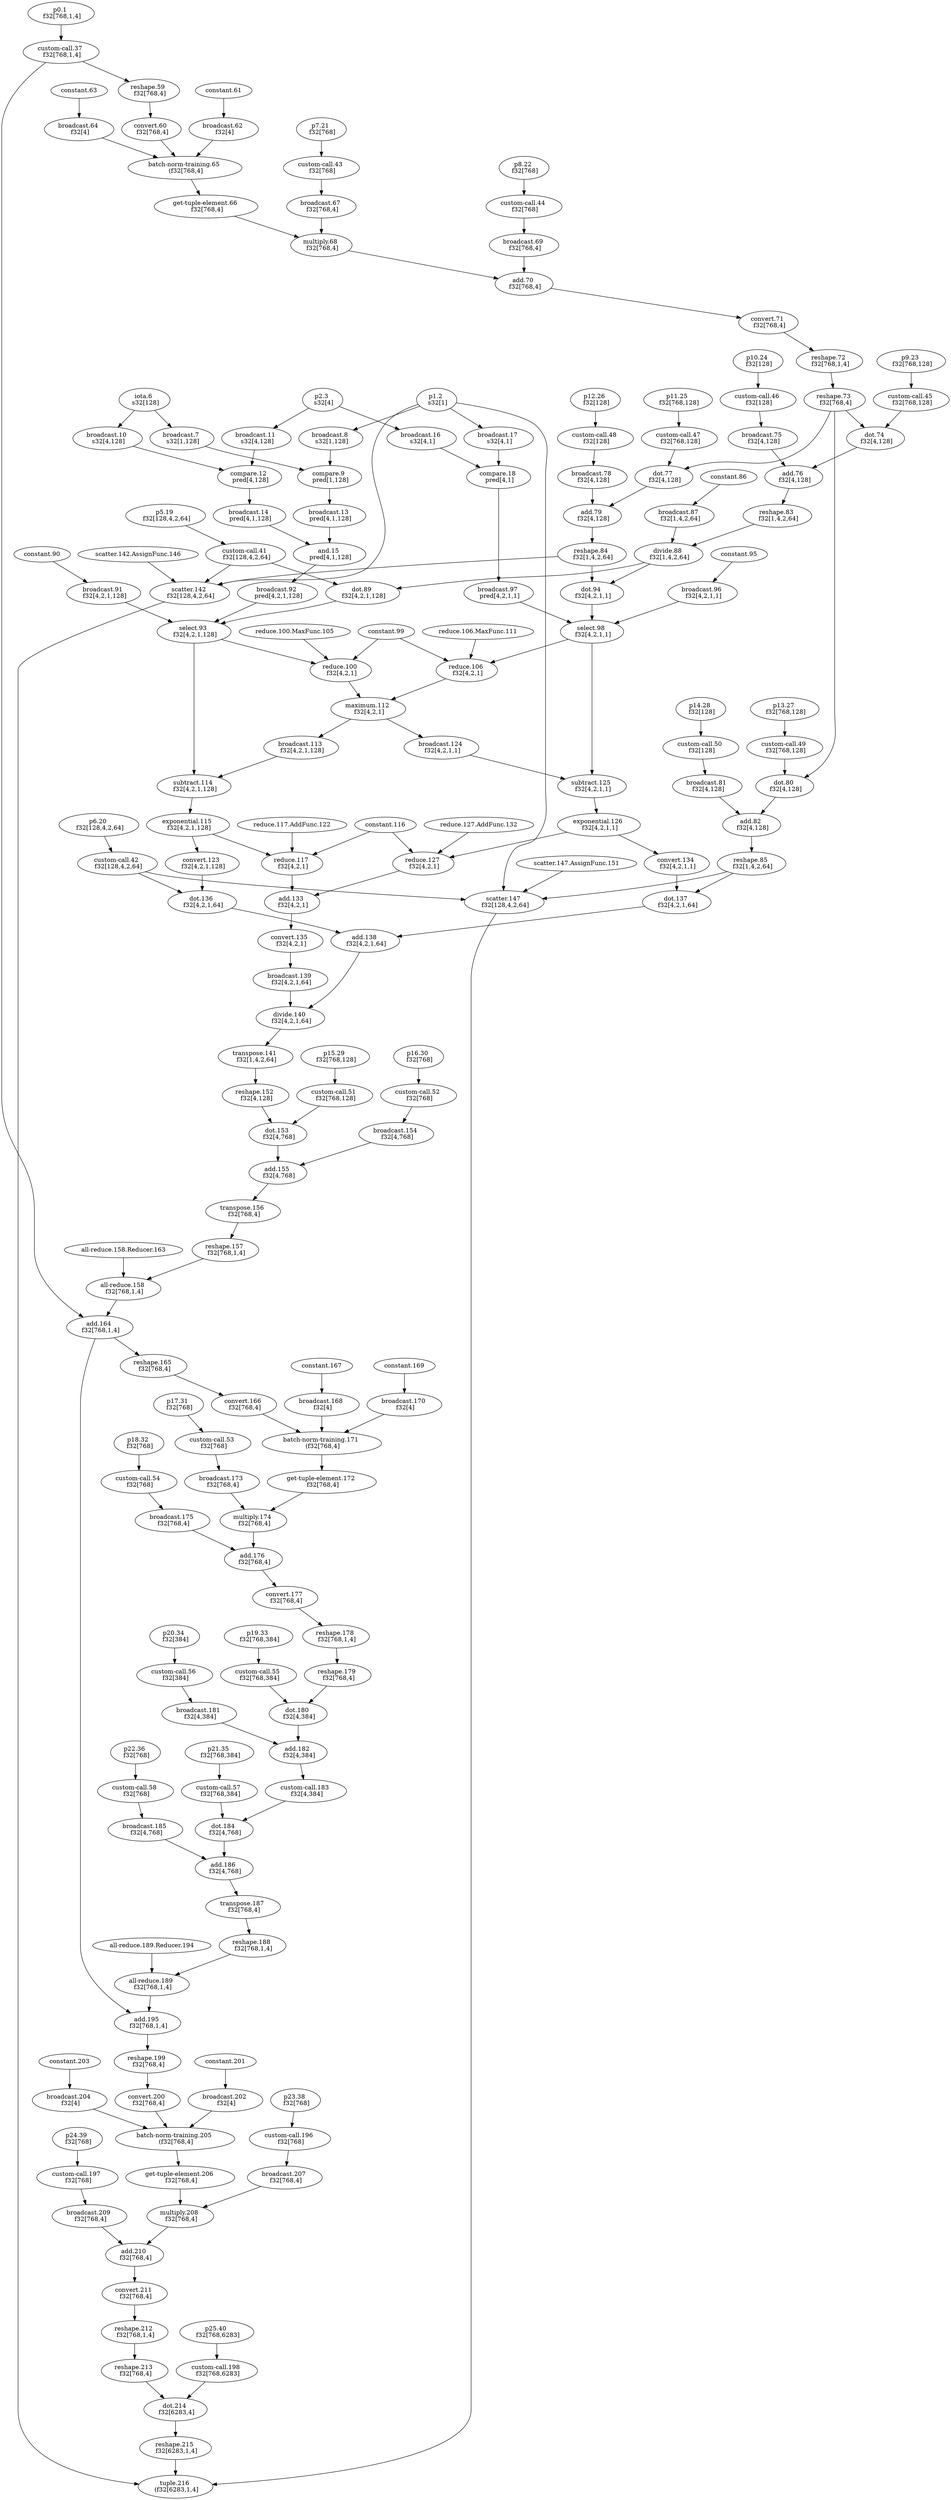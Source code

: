 digraph HloModule {
	"p25.40" [label="p25.40 \n f32[768,6283]"];
	"custom-call.198" [label="custom-call.198 \n f32[768,6283]"];
	"iota.6" [label="iota.6 \n s32[128]"];
	"broadcast.7" [label="broadcast.7 \n s32[1,128]"];
	"p1.2" [label="p1.2 \n s32[1]"];
	"broadcast.8" [label="broadcast.8 \n s32[1,128]"];
	"compare.9" [label="compare.9 \n pred[1,128]"];
	"broadcast.13" [label="broadcast.13 \n pred[4,1,128]"];
	"broadcast.10" [label="broadcast.10 \n s32[4,128]"];
	"p2.3" [label="p2.3 \n s32[4]"];
	"broadcast.11" [label="broadcast.11 \n s32[4,128]"];
	"compare.12" [label="compare.12 \n pred[4,128]"];
	"broadcast.14" [label="broadcast.14 \n pred[4,1,128]"];
	"and.15" [label="and.15 \n pred[4,1,128]"];
	"broadcast.92" [label="broadcast.92 \n pred[4,2,1,128]"];
	"p0.1" [label="p0.1 \n f32[768,1,4]"];
	"custom-call.37" [label="custom-call.37 \n f32[768,1,4]"];
	"reshape.59" [label="reshape.59 \n f32[768,4]"];
	"convert.60" [label="convert.60 \n f32[768,4]"];
	"broadcast.62" [label="broadcast.62 \n f32[4]"];
	"broadcast.64" [label="broadcast.64 \n f32[4]"];
	"batch-norm-training.65" [label="batch-norm-training.65 \n (f32[768,4]"];
	"get-tuple-element.66" [label="get-tuple-element.66 \n f32[768,4]"];
	"p7.21" [label="p7.21 \n f32[768]"];
	"custom-call.43" [label="custom-call.43 \n f32[768]"];
	"broadcast.67" [label="broadcast.67 \n f32[768,4]"];
	"multiply.68" [label="multiply.68 \n f32[768,4]"];
	"p8.22" [label="p8.22 \n f32[768]"];
	"custom-call.44" [label="custom-call.44 \n f32[768]"];
	"broadcast.69" [label="broadcast.69 \n f32[768,4]"];
	"add.70" [label="add.70 \n f32[768,4]"];
	"convert.71" [label="convert.71 \n f32[768,4]"];
	"reshape.72" [label="reshape.72 \n f32[768,1,4]"];
	"reshape.73" [label="reshape.73 \n f32[768,4]"];
	"p9.23" [label="p9.23 \n f32[768,128]"];
	"custom-call.45" [label="custom-call.45 \n f32[768,128]"];
	"dot.74" [label="dot.74 \n f32[4,128]"];
	"p10.24" [label="p10.24 \n f32[128]"];
	"custom-call.46" [label="custom-call.46 \n f32[128]"];
	"broadcast.75" [label="broadcast.75 \n f32[4,128]"];
	"add.76" [label="add.76 \n f32[4,128]"];
	"reshape.83" [label="reshape.83 \n f32[1,4,2,64]"];
	"broadcast.87" [label="broadcast.87 \n f32[1,4,2,64]"];
	"divide.88" [label="divide.88 \n f32[1,4,2,64]"];
	"p5.19" [label="p5.19 \n f32[128,4,2,64]"];
	"custom-call.41" [label="custom-call.41 \n f32[128,4,2,64]"];
	"dot.89" [label="dot.89 \n f32[4,2,1,128]"];
	"broadcast.91" [label="broadcast.91 \n f32[4,2,1,128]"];
	"select.93" [label="select.93 \n f32[4,2,1,128]"];
	"reduce.100" [label="reduce.100 \n f32[4,2,1]"];
	"broadcast.17" [label="broadcast.17 \n s32[4,1]"];
	"broadcast.16" [label="broadcast.16 \n s32[4,1]"];
	"compare.18" [label="compare.18 \n pred[4,1]"];
	"broadcast.97" [label="broadcast.97 \n pred[4,2,1,1]"];
	"p11.25" [label="p11.25 \n f32[768,128]"];
	"custom-call.47" [label="custom-call.47 \n f32[768,128]"];
	"dot.77" [label="dot.77 \n f32[4,128]"];
	"p12.26" [label="p12.26 \n f32[128]"];
	"custom-call.48" [label="custom-call.48 \n f32[128]"];
	"broadcast.78" [label="broadcast.78 \n f32[4,128]"];
	"add.79" [label="add.79 \n f32[4,128]"];
	"reshape.84" [label="reshape.84 \n f32[1,4,2,64]"];
	"dot.94" [label="dot.94 \n f32[4,2,1,1]"];
	"broadcast.96" [label="broadcast.96 \n f32[4,2,1,1]"];
	"select.98" [label="select.98 \n f32[4,2,1,1]"];
	"reduce.106" [label="reduce.106 \n f32[4,2,1]"];
	"maximum.112" [label="maximum.112 \n f32[4,2,1]"];
	"broadcast.113" [label="broadcast.113 \n f32[4,2,1,128]"];
	"subtract.114" [label="subtract.114 \n f32[4,2,1,128]"];
	"exponential.115" [label="exponential.115 \n f32[4,2,1,128]"];
	"convert.123" [label="convert.123 \n f32[4,2,1,128]"];
	"p6.20" [label="p6.20 \n f32[128,4,2,64]"];
	"custom-call.42" [label="custom-call.42 \n f32[128,4,2,64]"];
	"dot.136" [label="dot.136 \n f32[4,2,1,64]"];
	"broadcast.124" [label="broadcast.124 \n f32[4,2,1,1]"];
	"subtract.125" [label="subtract.125 \n f32[4,2,1,1]"];
	"exponential.126" [label="exponential.126 \n f32[4,2,1,1]"];
	"convert.134" [label="convert.134 \n f32[4,2,1,1]"];
	"p13.27" [label="p13.27 \n f32[768,128]"];
	"custom-call.49" [label="custom-call.49 \n f32[768,128]"];
	"dot.80" [label="dot.80 \n f32[4,128]"];
	"p14.28" [label="p14.28 \n f32[128]"];
	"custom-call.50" [label="custom-call.50 \n f32[128]"];
	"broadcast.81" [label="broadcast.81 \n f32[4,128]"];
	"add.82" [label="add.82 \n f32[4,128]"];
	"reshape.85" [label="reshape.85 \n f32[1,4,2,64]"];
	"dot.137" [label="dot.137 \n f32[4,2,1,64]"];
	"add.138" [label="add.138 \n f32[4,2,1,64]"];
	"reduce.117" [label="reduce.117 \n f32[4,2,1]"];
	"reduce.127" [label="reduce.127 \n f32[4,2,1]"];
	"add.133" [label="add.133 \n f32[4,2,1]"];
	"convert.135" [label="convert.135 \n f32[4,2,1]"];
	"broadcast.139" [label="broadcast.139 \n f32[4,2,1,64]"];
	"divide.140" [label="divide.140 \n f32[4,2,1,64]"];
	"transpose.141" [label="transpose.141 \n f32[1,4,2,64]"];
	"reshape.152" [label="reshape.152 \n f32[4,128]"];
	"p15.29" [label="p15.29 \n f32[768,128]"];
	"custom-call.51" [label="custom-call.51 \n f32[768,128]"];
	"dot.153" [label="dot.153 \n f32[4,768]"];
	"p16.30" [label="p16.30 \n f32[768]"];
	"custom-call.52" [label="custom-call.52 \n f32[768]"];
	"broadcast.154" [label="broadcast.154 \n f32[4,768]"];
	"add.155" [label="add.155 \n f32[4,768]"];
	"transpose.156" [label="transpose.156 \n f32[768,4]"];
	"reshape.157" [label="reshape.157 \n f32[768,1,4]"];
	"all-reduce.158" [label="all-reduce.158 \n f32[768,1,4]"];
	"add.164" [label="add.164 \n f32[768,1,4]"];
	"reshape.165" [label="reshape.165 \n f32[768,4]"];
	"convert.166" [label="convert.166 \n f32[768,4]"];
	"broadcast.168" [label="broadcast.168 \n f32[4]"];
	"broadcast.170" [label="broadcast.170 \n f32[4]"];
	"batch-norm-training.171" [label="batch-norm-training.171 \n (f32[768,4]"];
	"get-tuple-element.172" [label="get-tuple-element.172 \n f32[768,4]"];
	"p17.31" [label="p17.31 \n f32[768]"];
	"custom-call.53" [label="custom-call.53 \n f32[768]"];
	"broadcast.173" [label="broadcast.173 \n f32[768,4]"];
	"multiply.174" [label="multiply.174 \n f32[768,4]"];
	"p18.32" [label="p18.32 \n f32[768]"];
	"custom-call.54" [label="custom-call.54 \n f32[768]"];
	"broadcast.175" [label="broadcast.175 \n f32[768,4]"];
	"add.176" [label="add.176 \n f32[768,4]"];
	"convert.177" [label="convert.177 \n f32[768,4]"];
	"reshape.178" [label="reshape.178 \n f32[768,1,4]"];
	"reshape.179" [label="reshape.179 \n f32[768,4]"];
	"p19.33" [label="p19.33 \n f32[768,384]"];
	"custom-call.55" [label="custom-call.55 \n f32[768,384]"];
	"dot.180" [label="dot.180 \n f32[4,384]"];
	"p20.34" [label="p20.34 \n f32[384]"];
	"custom-call.56" [label="custom-call.56 \n f32[384]"];
	"broadcast.181" [label="broadcast.181 \n f32[4,384]"];
	"add.182" [label="add.182 \n f32[4,384]"];
	"custom-call.183" [label="custom-call.183 \n f32[4,384]"];
	"p21.35" [label="p21.35 \n f32[768,384]"];
	"custom-call.57" [label="custom-call.57 \n f32[768,384]"];
	"dot.184" [label="dot.184 \n f32[4,768]"];
	"p22.36" [label="p22.36 \n f32[768]"];
	"custom-call.58" [label="custom-call.58 \n f32[768]"];
	"broadcast.185" [label="broadcast.185 \n f32[4,768]"];
	"add.186" [label="add.186 \n f32[4,768]"];
	"transpose.187" [label="transpose.187 \n f32[768,4]"];
	"reshape.188" [label="reshape.188 \n f32[768,1,4]"];
	"all-reduce.189" [label="all-reduce.189 \n f32[768,1,4]"];
	"add.195" [label="add.195 \n f32[768,1,4]"];
	"reshape.199" [label="reshape.199 \n f32[768,4]"];
	"convert.200" [label="convert.200 \n f32[768,4]"];
	"broadcast.202" [label="broadcast.202 \n f32[4]"];
	"broadcast.204" [label="broadcast.204 \n f32[4]"];
	"batch-norm-training.205" [label="batch-norm-training.205 \n (f32[768,4]"];
	"get-tuple-element.206" [label="get-tuple-element.206 \n f32[768,4]"];
	"p23.38" [label="p23.38 \n f32[768]"];
	"custom-call.196" [label="custom-call.196 \n f32[768]"];
	"broadcast.207" [label="broadcast.207 \n f32[768,4]"];
	"multiply.208" [label="multiply.208 \n f32[768,4]"];
	"p24.39" [label="p24.39 \n f32[768]"];
	"custom-call.197" [label="custom-call.197 \n f32[768]"];
	"broadcast.209" [label="broadcast.209 \n f32[768,4]"];
	"add.210" [label="add.210 \n f32[768,4]"];
	"convert.211" [label="convert.211 \n f32[768,4]"];
	"reshape.212" [label="reshape.212 \n f32[768,1,4]"];
	"reshape.213" [label="reshape.213 \n f32[768,4]"];
	"dot.214" [label="dot.214 \n f32[6283,4]"];
	"reshape.215" [label="reshape.215 \n f32[6283,1,4]"];
	"scatter.142" [label="scatter.142 \n f32[128,4,2,64]"];
	"scatter.147" [label="scatter.147 \n f32[128,4,2,64]"];
	"tuple.216" [label="tuple.216 \n (f32[6283,1,4]"]; 
 	"p25.40" -> "custom-call.198";
	"iota.6" -> "broadcast.7";
	"p1.2" -> "broadcast.8";
	"broadcast.7" -> "compare.9";
	"broadcast.8" -> "compare.9";
	"compare.9" -> "broadcast.13";
	"iota.6" -> "broadcast.10";
	"p2.3" -> "broadcast.11";
	"broadcast.10" -> "compare.12";
	"broadcast.11" -> "compare.12";
	"compare.12" -> "broadcast.14";
	"broadcast.13" -> "and.15";
	"broadcast.14" -> "and.15";
	"and.15" -> "broadcast.92";
	"p0.1" -> "custom-call.37";
	"custom-call.37" -> "reshape.59";
	"reshape.59" -> "convert.60";
	"constant.61" -> "broadcast.62";
	"constant.63" -> "broadcast.64";
	"convert.60" -> "batch-norm-training.65";
	"broadcast.62" -> "batch-norm-training.65";
	"broadcast.64" -> "batch-norm-training.65";
	"batch-norm-training.65" -> "get-tuple-element.66";
	"p7.21" -> "custom-call.43";
	"custom-call.43" -> "broadcast.67";
	"get-tuple-element.66" -> "multiply.68";
	"broadcast.67" -> "multiply.68";
	"p8.22" -> "custom-call.44";
	"custom-call.44" -> "broadcast.69";
	"multiply.68" -> "add.70";
	"broadcast.69" -> "add.70";
	"add.70" -> "convert.71";
	"convert.71" -> "reshape.72";
	"reshape.72" -> "reshape.73";
	"p9.23" -> "custom-call.45";
	"reshape.73" -> "dot.74";
	"custom-call.45" -> "dot.74";
	"p10.24" -> "custom-call.46";
	"custom-call.46" -> "broadcast.75";
	"dot.74" -> "add.76";
	"broadcast.75" -> "add.76";
	"add.76" -> "reshape.83";
	"constant.86" -> "broadcast.87";
	"reshape.83" -> "divide.88";
	"broadcast.87" -> "divide.88";
	"p5.19" -> "custom-call.41";
	"divide.88" -> "dot.89";
	"custom-call.41" -> "dot.89";
	"constant.90" -> "broadcast.91";
	"broadcast.92" -> "select.93";
	"dot.89" -> "select.93";
	"broadcast.91" -> "select.93";
	"select.93" -> "reduce.100";
	"constant.99" -> "reduce.100";
	"reduce.100.MaxFunc.105" -> "reduce.100";
	"p1.2" -> "broadcast.17";
	"p2.3" -> "broadcast.16";
	"broadcast.17" -> "compare.18";
	"broadcast.16" -> "compare.18";
	"compare.18" -> "broadcast.97";
	"p11.25" -> "custom-call.47";
	"reshape.73" -> "dot.77";
	"custom-call.47" -> "dot.77";
	"p12.26" -> "custom-call.48";
	"custom-call.48" -> "broadcast.78";
	"dot.77" -> "add.79";
	"broadcast.78" -> "add.79";
	"add.79" -> "reshape.84";
	"divide.88" -> "dot.94";
	"reshape.84" -> "dot.94";
	"constant.95" -> "broadcast.96";
	"broadcast.97" -> "select.98";
	"dot.94" -> "select.98";
	"broadcast.96" -> "select.98";
	"select.98" -> "reduce.106";
	"constant.99" -> "reduce.106";
	"reduce.106.MaxFunc.111" -> "reduce.106";
	"reduce.100" -> "maximum.112";
	"reduce.106" -> "maximum.112";
	"maximum.112" -> "broadcast.113";
	"select.93" -> "subtract.114";
	"broadcast.113" -> "subtract.114";
	"subtract.114" -> "exponential.115";
	"exponential.115" -> "convert.123";
	"p6.20" -> "custom-call.42";
	"convert.123" -> "dot.136";
	"custom-call.42" -> "dot.136";
	"maximum.112" -> "broadcast.124";
	"select.98" -> "subtract.125";
	"broadcast.124" -> "subtract.125";
	"subtract.125" -> "exponential.126";
	"exponential.126" -> "convert.134";
	"p13.27" -> "custom-call.49";
	"reshape.73" -> "dot.80";
	"custom-call.49" -> "dot.80";
	"p14.28" -> "custom-call.50";
	"custom-call.50" -> "broadcast.81";
	"dot.80" -> "add.82";
	"broadcast.81" -> "add.82";
	"add.82" -> "reshape.85";
	"convert.134" -> "dot.137";
	"reshape.85" -> "dot.137";
	"dot.136" -> "add.138";
	"dot.137" -> "add.138";
	"exponential.115" -> "reduce.117";
	"constant.116" -> "reduce.117";
	"reduce.117.AddFunc.122" -> "reduce.117";
	"exponential.126" -> "reduce.127";
	"constant.116" -> "reduce.127";
	"reduce.127.AddFunc.132" -> "reduce.127";
	"reduce.117" -> "add.133";
	"reduce.127" -> "add.133";
	"add.133" -> "convert.135";
	"convert.135" -> "broadcast.139";
	"add.138" -> "divide.140";
	"broadcast.139" -> "divide.140";
	"divide.140" -> "transpose.141";
	"transpose.141" -> "reshape.152";
	"p15.29" -> "custom-call.51";
	"reshape.152" -> "dot.153";
	"custom-call.51" -> "dot.153";
	"p16.30" -> "custom-call.52";
	"custom-call.52" -> "broadcast.154";
	"dot.153" -> "add.155";
	"broadcast.154" -> "add.155";
	"add.155" -> "transpose.156";
	"transpose.156" -> "reshape.157";
	"reshape.157" -> "all-reduce.158";
	"all-reduce.158.Reducer.163" -> "all-reduce.158";
	"all-reduce.158" -> "add.164";
	"custom-call.37" -> "add.164";
	"add.164" -> "reshape.165";
	"reshape.165" -> "convert.166";
	"constant.167" -> "broadcast.168";
	"constant.169" -> "broadcast.170";
	"convert.166" -> "batch-norm-training.171";
	"broadcast.168" -> "batch-norm-training.171";
	"broadcast.170" -> "batch-norm-training.171";
	"batch-norm-training.171" -> "get-tuple-element.172";
	"p17.31" -> "custom-call.53";
	"custom-call.53" -> "broadcast.173";
	"get-tuple-element.172" -> "multiply.174";
	"broadcast.173" -> "multiply.174";
	"p18.32" -> "custom-call.54";
	"custom-call.54" -> "broadcast.175";
	"multiply.174" -> "add.176";
	"broadcast.175" -> "add.176";
	"add.176" -> "convert.177";
	"convert.177" -> "reshape.178";
	"reshape.178" -> "reshape.179";
	"p19.33" -> "custom-call.55";
	"reshape.179" -> "dot.180";
	"custom-call.55" -> "dot.180";
	"p20.34" -> "custom-call.56";
	"custom-call.56" -> "broadcast.181";
	"dot.180" -> "add.182";
	"broadcast.181" -> "add.182";
	"add.182" -> "custom-call.183";
	"p21.35" -> "custom-call.57";
	"custom-call.183" -> "dot.184";
	"custom-call.57" -> "dot.184";
	"p22.36" -> "custom-call.58";
	"custom-call.58" -> "broadcast.185";
	"dot.184" -> "add.186";
	"broadcast.185" -> "add.186";
	"add.186" -> "transpose.187";
	"transpose.187" -> "reshape.188";
	"reshape.188" -> "all-reduce.189";
	"all-reduce.189.Reducer.194" -> "all-reduce.189";
	"all-reduce.189" -> "add.195";
	"add.164" -> "add.195";
	"add.195" -> "reshape.199";
	"reshape.199" -> "convert.200";
	"constant.201" -> "broadcast.202";
	"constant.203" -> "broadcast.204";
	"convert.200" -> "batch-norm-training.205";
	"broadcast.202" -> "batch-norm-training.205";
	"broadcast.204" -> "batch-norm-training.205";
	"batch-norm-training.205" -> "get-tuple-element.206";
	"p23.38" -> "custom-call.196";
	"custom-call.196" -> "broadcast.207";
	"get-tuple-element.206" -> "multiply.208";
	"broadcast.207" -> "multiply.208";
	"p24.39" -> "custom-call.197";
	"custom-call.197" -> "broadcast.209";
	"multiply.208" -> "add.210";
	"broadcast.209" -> "add.210";
	"add.210" -> "convert.211";
	"convert.211" -> "reshape.212";
	"reshape.212" -> "reshape.213";
	"custom-call.198" -> "dot.214";
	"reshape.213" -> "dot.214";
	"dot.214" -> "reshape.215";
	"custom-call.41" -> "scatter.142";
	"p1.2" -> "scatter.142";
	"reshape.84" -> "scatter.142";
	"scatter.142.AssignFunc.146" -> "scatter.142";
	"custom-call.42" -> "scatter.147";
	"p1.2" -> "scatter.147";
	"reshape.85" -> "scatter.147";
	"scatter.147.AssignFunc.151" -> "scatter.147";
	"reshape.215" -> "tuple.216";
	"scatter.142" -> "tuple.216";
	"scatter.147" -> "tuple.216";
}